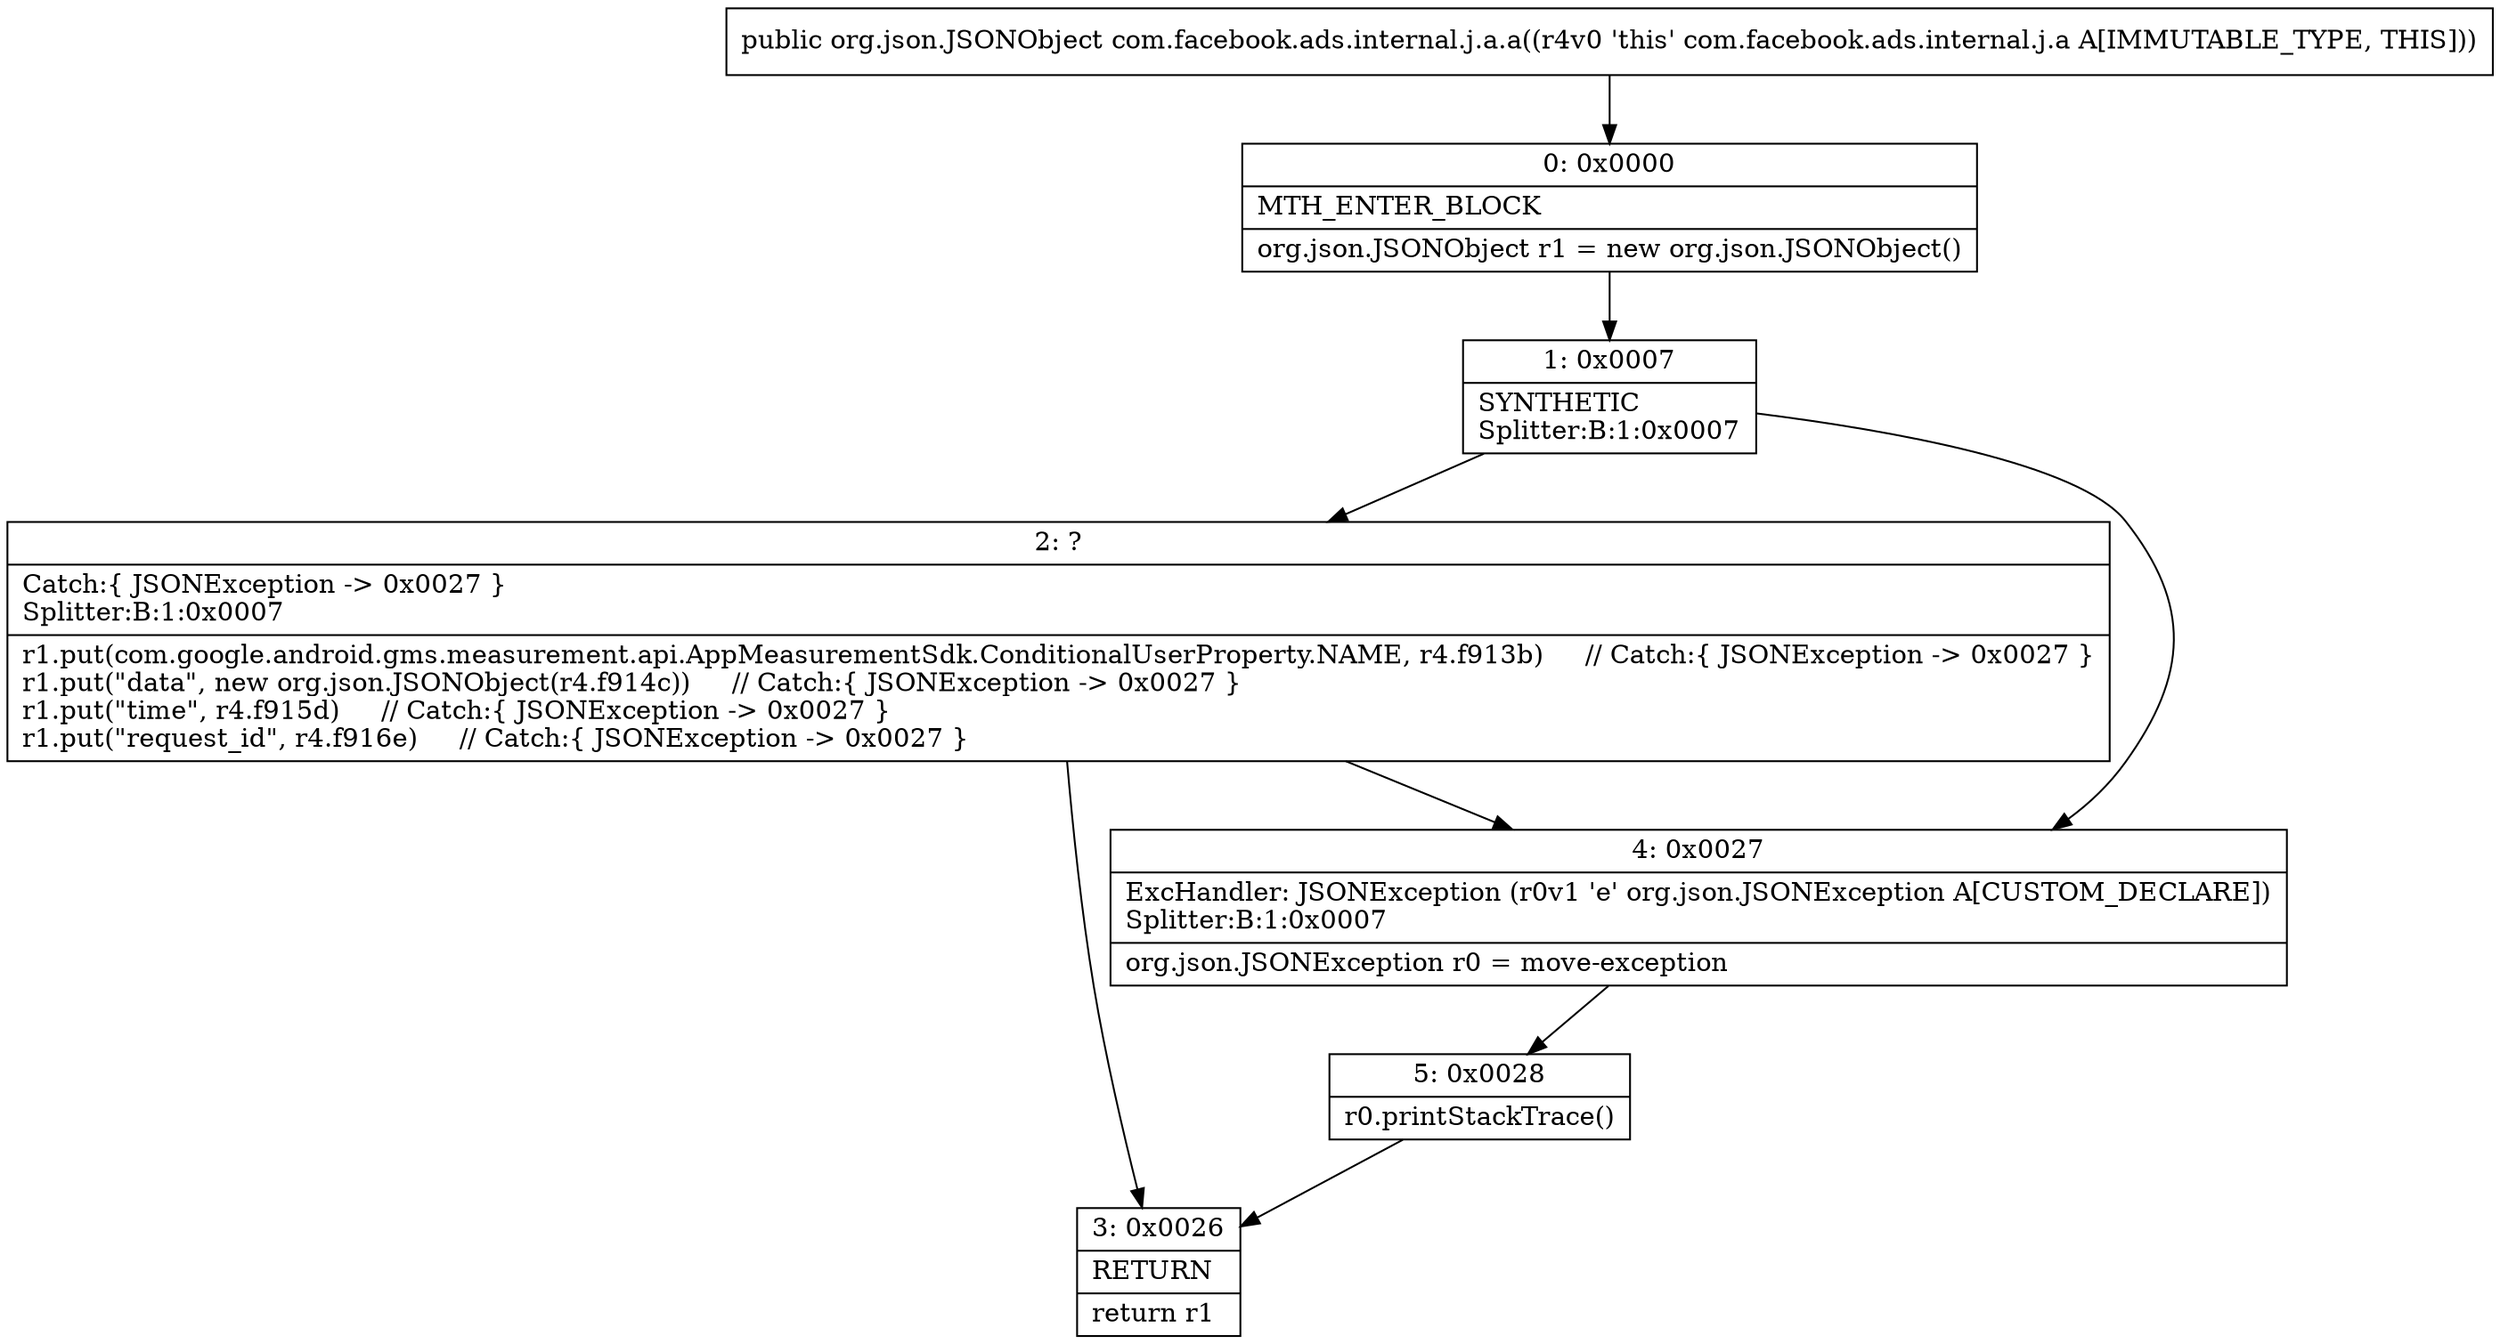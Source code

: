 digraph "CFG forcom.facebook.ads.internal.j.a.a()Lorg\/json\/JSONObject;" {
Node_0 [shape=record,label="{0\:\ 0x0000|MTH_ENTER_BLOCK\l|org.json.JSONObject r1 = new org.json.JSONObject()\l}"];
Node_1 [shape=record,label="{1\:\ 0x0007|SYNTHETIC\lSplitter:B:1:0x0007\l}"];
Node_2 [shape=record,label="{2\:\ ?|Catch:\{ JSONException \-\> 0x0027 \}\lSplitter:B:1:0x0007\l|r1.put(com.google.android.gms.measurement.api.AppMeasurementSdk.ConditionalUserProperty.NAME, r4.f913b)     \/\/ Catch:\{ JSONException \-\> 0x0027 \}\lr1.put(\"data\", new org.json.JSONObject(r4.f914c))     \/\/ Catch:\{ JSONException \-\> 0x0027 \}\lr1.put(\"time\", r4.f915d)     \/\/ Catch:\{ JSONException \-\> 0x0027 \}\lr1.put(\"request_id\", r4.f916e)     \/\/ Catch:\{ JSONException \-\> 0x0027 \}\l}"];
Node_3 [shape=record,label="{3\:\ 0x0026|RETURN\l|return r1\l}"];
Node_4 [shape=record,label="{4\:\ 0x0027|ExcHandler: JSONException (r0v1 'e' org.json.JSONException A[CUSTOM_DECLARE])\lSplitter:B:1:0x0007\l|org.json.JSONException r0 = move\-exception\l}"];
Node_5 [shape=record,label="{5\:\ 0x0028|r0.printStackTrace()\l}"];
MethodNode[shape=record,label="{public org.json.JSONObject com.facebook.ads.internal.j.a.a((r4v0 'this' com.facebook.ads.internal.j.a A[IMMUTABLE_TYPE, THIS])) }"];
MethodNode -> Node_0;
Node_0 -> Node_1;
Node_1 -> Node_2;
Node_1 -> Node_4;
Node_2 -> Node_3;
Node_2 -> Node_4;
Node_4 -> Node_5;
Node_5 -> Node_3;
}

